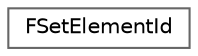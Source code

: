 digraph "Graphical Class Hierarchy"
{
 // INTERACTIVE_SVG=YES
 // LATEX_PDF_SIZE
  bgcolor="transparent";
  edge [fontname=Helvetica,fontsize=10,labelfontname=Helvetica,labelfontsize=10];
  node [fontname=Helvetica,fontsize=10,shape=box,height=0.2,width=0.4];
  rankdir="LR";
  Node0 [id="Node000000",label="FSetElementId",height=0.2,width=0.4,color="grey40", fillcolor="white", style="filled",URL="$dc/d56/classFSetElementId.html",tooltip="Either NULL or an identifier for an element of a set."];
}
